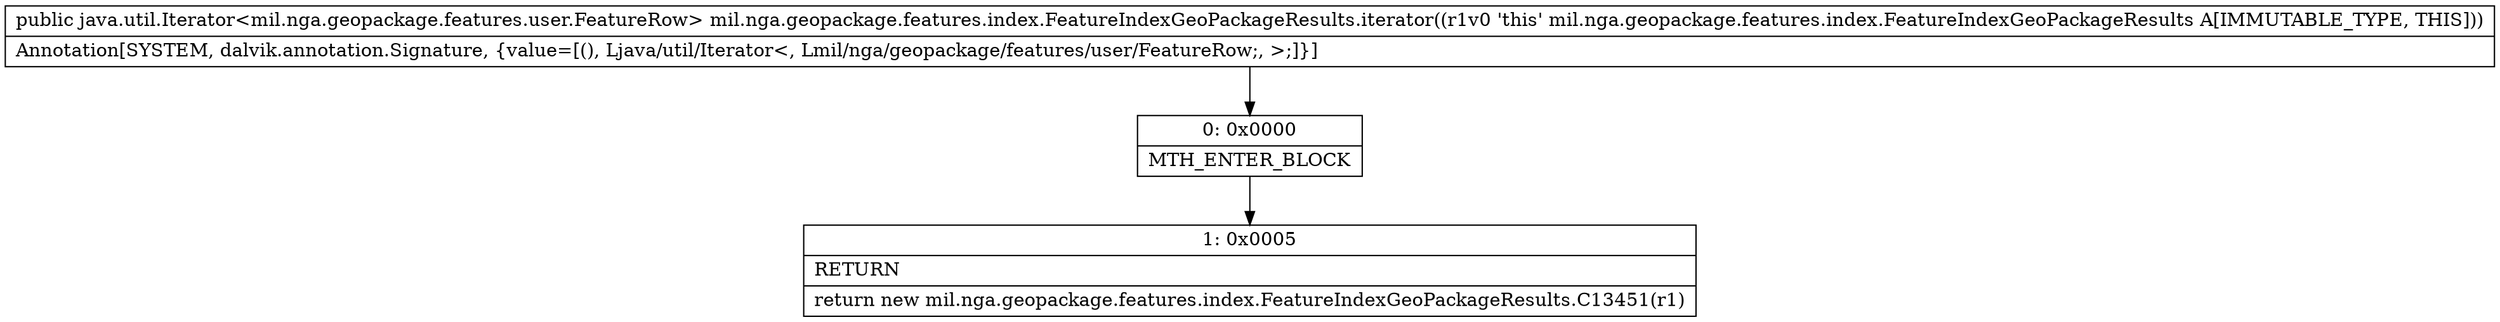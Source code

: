 digraph "CFG formil.nga.geopackage.features.index.FeatureIndexGeoPackageResults.iterator()Ljava\/util\/Iterator;" {
Node_0 [shape=record,label="{0\:\ 0x0000|MTH_ENTER_BLOCK\l}"];
Node_1 [shape=record,label="{1\:\ 0x0005|RETURN\l|return new mil.nga.geopackage.features.index.FeatureIndexGeoPackageResults.C13451(r1)\l}"];
MethodNode[shape=record,label="{public java.util.Iterator\<mil.nga.geopackage.features.user.FeatureRow\> mil.nga.geopackage.features.index.FeatureIndexGeoPackageResults.iterator((r1v0 'this' mil.nga.geopackage.features.index.FeatureIndexGeoPackageResults A[IMMUTABLE_TYPE, THIS]))  | Annotation[SYSTEM, dalvik.annotation.Signature, \{value=[(), Ljava\/util\/Iterator\<, Lmil\/nga\/geopackage\/features\/user\/FeatureRow;, \>;]\}]\l}"];
MethodNode -> Node_0;
Node_0 -> Node_1;
}

